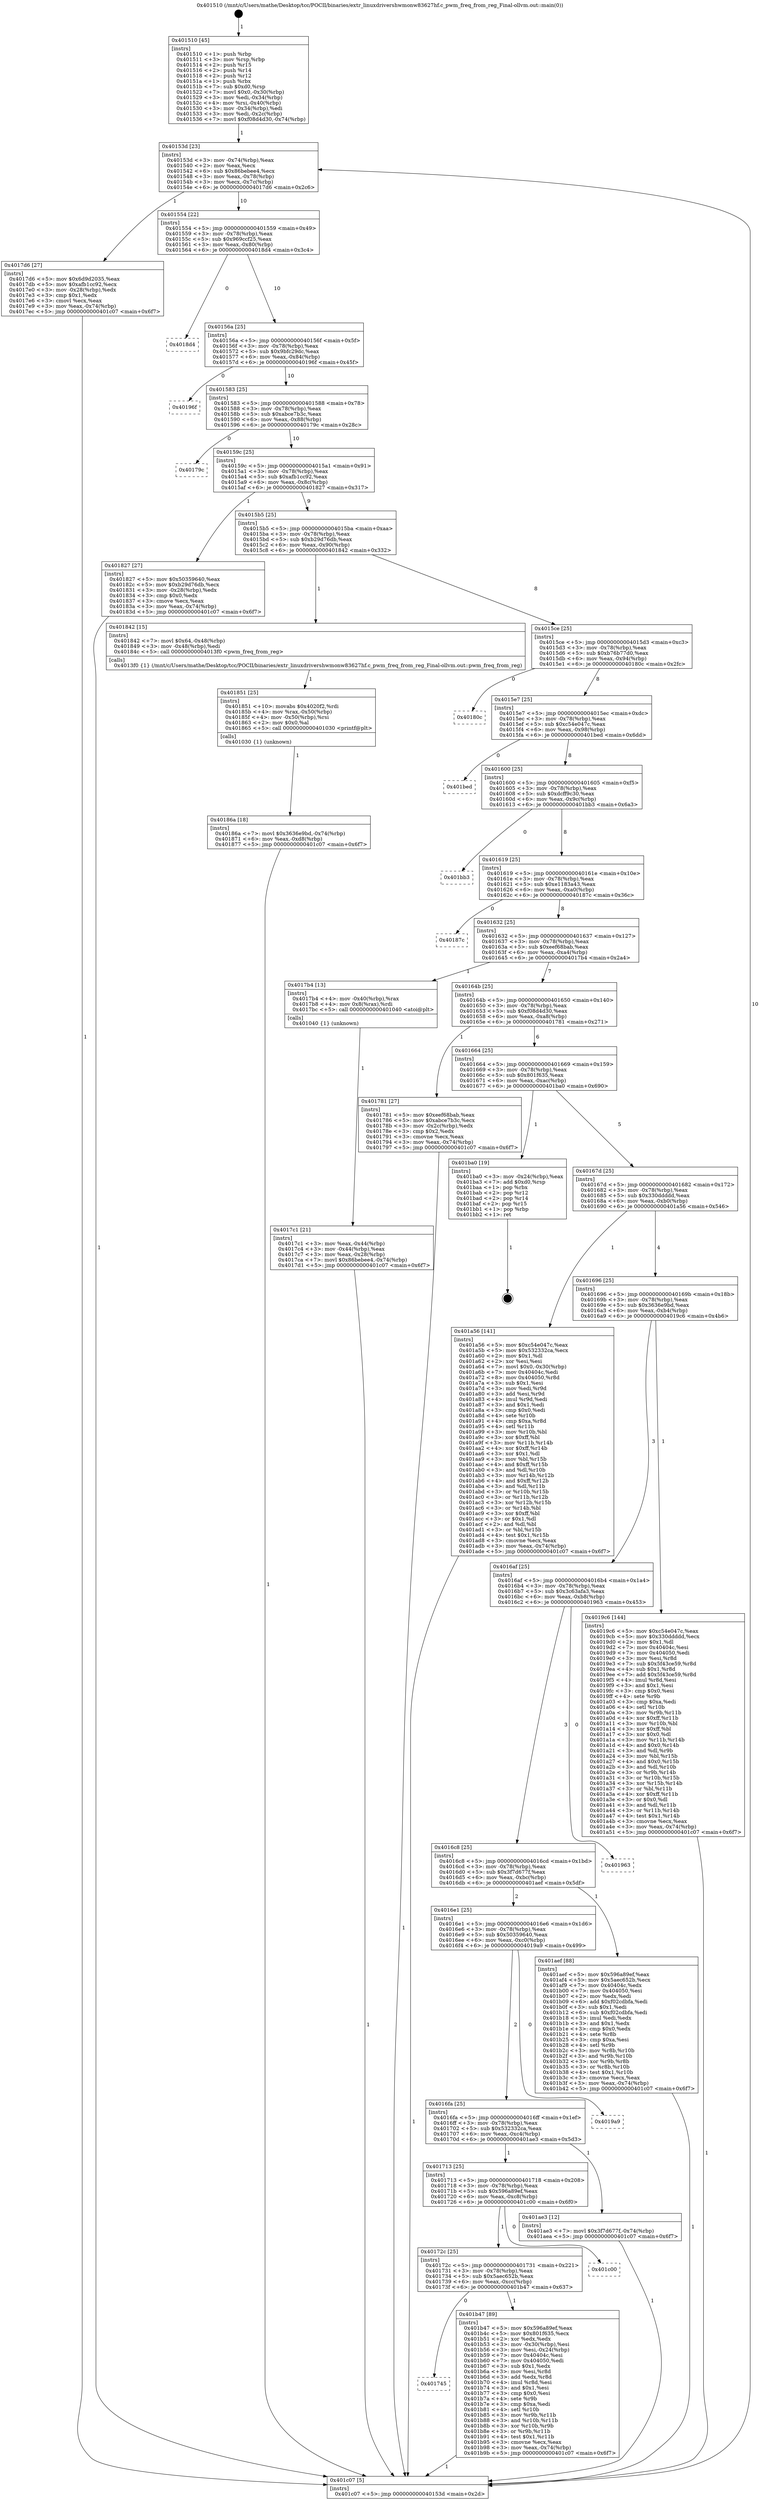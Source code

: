 digraph "0x401510" {
  label = "0x401510 (/mnt/c/Users/mathe/Desktop/tcc/POCII/binaries/extr_linuxdrivershwmonw83627hf.c_pwm_freq_from_reg_Final-ollvm.out::main(0))"
  labelloc = "t"
  node[shape=record]

  Entry [label="",width=0.3,height=0.3,shape=circle,fillcolor=black,style=filled]
  "0x40153d" [label="{
     0x40153d [23]\l
     | [instrs]\l
     &nbsp;&nbsp;0x40153d \<+3\>: mov -0x74(%rbp),%eax\l
     &nbsp;&nbsp;0x401540 \<+2\>: mov %eax,%ecx\l
     &nbsp;&nbsp;0x401542 \<+6\>: sub $0x86bebee4,%ecx\l
     &nbsp;&nbsp;0x401548 \<+3\>: mov %eax,-0x78(%rbp)\l
     &nbsp;&nbsp;0x40154b \<+3\>: mov %ecx,-0x7c(%rbp)\l
     &nbsp;&nbsp;0x40154e \<+6\>: je 00000000004017d6 \<main+0x2c6\>\l
  }"]
  "0x4017d6" [label="{
     0x4017d6 [27]\l
     | [instrs]\l
     &nbsp;&nbsp;0x4017d6 \<+5\>: mov $0x6d9d2035,%eax\l
     &nbsp;&nbsp;0x4017db \<+5\>: mov $0xafb1cc92,%ecx\l
     &nbsp;&nbsp;0x4017e0 \<+3\>: mov -0x28(%rbp),%edx\l
     &nbsp;&nbsp;0x4017e3 \<+3\>: cmp $0x1,%edx\l
     &nbsp;&nbsp;0x4017e6 \<+3\>: cmovl %ecx,%eax\l
     &nbsp;&nbsp;0x4017e9 \<+3\>: mov %eax,-0x74(%rbp)\l
     &nbsp;&nbsp;0x4017ec \<+5\>: jmp 0000000000401c07 \<main+0x6f7\>\l
  }"]
  "0x401554" [label="{
     0x401554 [22]\l
     | [instrs]\l
     &nbsp;&nbsp;0x401554 \<+5\>: jmp 0000000000401559 \<main+0x49\>\l
     &nbsp;&nbsp;0x401559 \<+3\>: mov -0x78(%rbp),%eax\l
     &nbsp;&nbsp;0x40155c \<+5\>: sub $0x969ccf25,%eax\l
     &nbsp;&nbsp;0x401561 \<+3\>: mov %eax,-0x80(%rbp)\l
     &nbsp;&nbsp;0x401564 \<+6\>: je 00000000004018d4 \<main+0x3c4\>\l
  }"]
  Exit [label="",width=0.3,height=0.3,shape=circle,fillcolor=black,style=filled,peripheries=2]
  "0x4018d4" [label="{
     0x4018d4\l
  }", style=dashed]
  "0x40156a" [label="{
     0x40156a [25]\l
     | [instrs]\l
     &nbsp;&nbsp;0x40156a \<+5\>: jmp 000000000040156f \<main+0x5f\>\l
     &nbsp;&nbsp;0x40156f \<+3\>: mov -0x78(%rbp),%eax\l
     &nbsp;&nbsp;0x401572 \<+5\>: sub $0x9bfc29dc,%eax\l
     &nbsp;&nbsp;0x401577 \<+6\>: mov %eax,-0x84(%rbp)\l
     &nbsp;&nbsp;0x40157d \<+6\>: je 000000000040196f \<main+0x45f\>\l
  }"]
  "0x401745" [label="{
     0x401745\l
  }", style=dashed]
  "0x40196f" [label="{
     0x40196f\l
  }", style=dashed]
  "0x401583" [label="{
     0x401583 [25]\l
     | [instrs]\l
     &nbsp;&nbsp;0x401583 \<+5\>: jmp 0000000000401588 \<main+0x78\>\l
     &nbsp;&nbsp;0x401588 \<+3\>: mov -0x78(%rbp),%eax\l
     &nbsp;&nbsp;0x40158b \<+5\>: sub $0xabce7b3c,%eax\l
     &nbsp;&nbsp;0x401590 \<+6\>: mov %eax,-0x88(%rbp)\l
     &nbsp;&nbsp;0x401596 \<+6\>: je 000000000040179c \<main+0x28c\>\l
  }"]
  "0x401b47" [label="{
     0x401b47 [89]\l
     | [instrs]\l
     &nbsp;&nbsp;0x401b47 \<+5\>: mov $0x596a89ef,%eax\l
     &nbsp;&nbsp;0x401b4c \<+5\>: mov $0x801f635,%ecx\l
     &nbsp;&nbsp;0x401b51 \<+2\>: xor %edx,%edx\l
     &nbsp;&nbsp;0x401b53 \<+3\>: mov -0x30(%rbp),%esi\l
     &nbsp;&nbsp;0x401b56 \<+3\>: mov %esi,-0x24(%rbp)\l
     &nbsp;&nbsp;0x401b59 \<+7\>: mov 0x40404c,%esi\l
     &nbsp;&nbsp;0x401b60 \<+7\>: mov 0x404050,%edi\l
     &nbsp;&nbsp;0x401b67 \<+3\>: sub $0x1,%edx\l
     &nbsp;&nbsp;0x401b6a \<+3\>: mov %esi,%r8d\l
     &nbsp;&nbsp;0x401b6d \<+3\>: add %edx,%r8d\l
     &nbsp;&nbsp;0x401b70 \<+4\>: imul %r8d,%esi\l
     &nbsp;&nbsp;0x401b74 \<+3\>: and $0x1,%esi\l
     &nbsp;&nbsp;0x401b77 \<+3\>: cmp $0x0,%esi\l
     &nbsp;&nbsp;0x401b7a \<+4\>: sete %r9b\l
     &nbsp;&nbsp;0x401b7e \<+3\>: cmp $0xa,%edi\l
     &nbsp;&nbsp;0x401b81 \<+4\>: setl %r10b\l
     &nbsp;&nbsp;0x401b85 \<+3\>: mov %r9b,%r11b\l
     &nbsp;&nbsp;0x401b88 \<+3\>: and %r10b,%r11b\l
     &nbsp;&nbsp;0x401b8b \<+3\>: xor %r10b,%r9b\l
     &nbsp;&nbsp;0x401b8e \<+3\>: or %r9b,%r11b\l
     &nbsp;&nbsp;0x401b91 \<+4\>: test $0x1,%r11b\l
     &nbsp;&nbsp;0x401b95 \<+3\>: cmovne %ecx,%eax\l
     &nbsp;&nbsp;0x401b98 \<+3\>: mov %eax,-0x74(%rbp)\l
     &nbsp;&nbsp;0x401b9b \<+5\>: jmp 0000000000401c07 \<main+0x6f7\>\l
  }"]
  "0x40179c" [label="{
     0x40179c\l
  }", style=dashed]
  "0x40159c" [label="{
     0x40159c [25]\l
     | [instrs]\l
     &nbsp;&nbsp;0x40159c \<+5\>: jmp 00000000004015a1 \<main+0x91\>\l
     &nbsp;&nbsp;0x4015a1 \<+3\>: mov -0x78(%rbp),%eax\l
     &nbsp;&nbsp;0x4015a4 \<+5\>: sub $0xafb1cc92,%eax\l
     &nbsp;&nbsp;0x4015a9 \<+6\>: mov %eax,-0x8c(%rbp)\l
     &nbsp;&nbsp;0x4015af \<+6\>: je 0000000000401827 \<main+0x317\>\l
  }"]
  "0x40172c" [label="{
     0x40172c [25]\l
     | [instrs]\l
     &nbsp;&nbsp;0x40172c \<+5\>: jmp 0000000000401731 \<main+0x221\>\l
     &nbsp;&nbsp;0x401731 \<+3\>: mov -0x78(%rbp),%eax\l
     &nbsp;&nbsp;0x401734 \<+5\>: sub $0x5aec652b,%eax\l
     &nbsp;&nbsp;0x401739 \<+6\>: mov %eax,-0xcc(%rbp)\l
     &nbsp;&nbsp;0x40173f \<+6\>: je 0000000000401b47 \<main+0x637\>\l
  }"]
  "0x401827" [label="{
     0x401827 [27]\l
     | [instrs]\l
     &nbsp;&nbsp;0x401827 \<+5\>: mov $0x50359640,%eax\l
     &nbsp;&nbsp;0x40182c \<+5\>: mov $0xb29d76db,%ecx\l
     &nbsp;&nbsp;0x401831 \<+3\>: mov -0x28(%rbp),%edx\l
     &nbsp;&nbsp;0x401834 \<+3\>: cmp $0x0,%edx\l
     &nbsp;&nbsp;0x401837 \<+3\>: cmove %ecx,%eax\l
     &nbsp;&nbsp;0x40183a \<+3\>: mov %eax,-0x74(%rbp)\l
     &nbsp;&nbsp;0x40183d \<+5\>: jmp 0000000000401c07 \<main+0x6f7\>\l
  }"]
  "0x4015b5" [label="{
     0x4015b5 [25]\l
     | [instrs]\l
     &nbsp;&nbsp;0x4015b5 \<+5\>: jmp 00000000004015ba \<main+0xaa\>\l
     &nbsp;&nbsp;0x4015ba \<+3\>: mov -0x78(%rbp),%eax\l
     &nbsp;&nbsp;0x4015bd \<+5\>: sub $0xb29d76db,%eax\l
     &nbsp;&nbsp;0x4015c2 \<+6\>: mov %eax,-0x90(%rbp)\l
     &nbsp;&nbsp;0x4015c8 \<+6\>: je 0000000000401842 \<main+0x332\>\l
  }"]
  "0x401c00" [label="{
     0x401c00\l
  }", style=dashed]
  "0x401842" [label="{
     0x401842 [15]\l
     | [instrs]\l
     &nbsp;&nbsp;0x401842 \<+7\>: movl $0x64,-0x48(%rbp)\l
     &nbsp;&nbsp;0x401849 \<+3\>: mov -0x48(%rbp),%edi\l
     &nbsp;&nbsp;0x40184c \<+5\>: call 00000000004013f0 \<pwm_freq_from_reg\>\l
     | [calls]\l
     &nbsp;&nbsp;0x4013f0 \{1\} (/mnt/c/Users/mathe/Desktop/tcc/POCII/binaries/extr_linuxdrivershwmonw83627hf.c_pwm_freq_from_reg_Final-ollvm.out::pwm_freq_from_reg)\l
  }"]
  "0x4015ce" [label="{
     0x4015ce [25]\l
     | [instrs]\l
     &nbsp;&nbsp;0x4015ce \<+5\>: jmp 00000000004015d3 \<main+0xc3\>\l
     &nbsp;&nbsp;0x4015d3 \<+3\>: mov -0x78(%rbp),%eax\l
     &nbsp;&nbsp;0x4015d6 \<+5\>: sub $0xb76b77d0,%eax\l
     &nbsp;&nbsp;0x4015db \<+6\>: mov %eax,-0x94(%rbp)\l
     &nbsp;&nbsp;0x4015e1 \<+6\>: je 000000000040180c \<main+0x2fc\>\l
  }"]
  "0x401713" [label="{
     0x401713 [25]\l
     | [instrs]\l
     &nbsp;&nbsp;0x401713 \<+5\>: jmp 0000000000401718 \<main+0x208\>\l
     &nbsp;&nbsp;0x401718 \<+3\>: mov -0x78(%rbp),%eax\l
     &nbsp;&nbsp;0x40171b \<+5\>: sub $0x596a89ef,%eax\l
     &nbsp;&nbsp;0x401720 \<+6\>: mov %eax,-0xc8(%rbp)\l
     &nbsp;&nbsp;0x401726 \<+6\>: je 0000000000401c00 \<main+0x6f0\>\l
  }"]
  "0x40180c" [label="{
     0x40180c\l
  }", style=dashed]
  "0x4015e7" [label="{
     0x4015e7 [25]\l
     | [instrs]\l
     &nbsp;&nbsp;0x4015e7 \<+5\>: jmp 00000000004015ec \<main+0xdc\>\l
     &nbsp;&nbsp;0x4015ec \<+3\>: mov -0x78(%rbp),%eax\l
     &nbsp;&nbsp;0x4015ef \<+5\>: sub $0xc54e047c,%eax\l
     &nbsp;&nbsp;0x4015f4 \<+6\>: mov %eax,-0x98(%rbp)\l
     &nbsp;&nbsp;0x4015fa \<+6\>: je 0000000000401bed \<main+0x6dd\>\l
  }"]
  "0x401ae3" [label="{
     0x401ae3 [12]\l
     | [instrs]\l
     &nbsp;&nbsp;0x401ae3 \<+7\>: movl $0x3f7d677f,-0x74(%rbp)\l
     &nbsp;&nbsp;0x401aea \<+5\>: jmp 0000000000401c07 \<main+0x6f7\>\l
  }"]
  "0x401bed" [label="{
     0x401bed\l
  }", style=dashed]
  "0x401600" [label="{
     0x401600 [25]\l
     | [instrs]\l
     &nbsp;&nbsp;0x401600 \<+5\>: jmp 0000000000401605 \<main+0xf5\>\l
     &nbsp;&nbsp;0x401605 \<+3\>: mov -0x78(%rbp),%eax\l
     &nbsp;&nbsp;0x401608 \<+5\>: sub $0xdcff9c30,%eax\l
     &nbsp;&nbsp;0x40160d \<+6\>: mov %eax,-0x9c(%rbp)\l
     &nbsp;&nbsp;0x401613 \<+6\>: je 0000000000401bb3 \<main+0x6a3\>\l
  }"]
  "0x4016fa" [label="{
     0x4016fa [25]\l
     | [instrs]\l
     &nbsp;&nbsp;0x4016fa \<+5\>: jmp 00000000004016ff \<main+0x1ef\>\l
     &nbsp;&nbsp;0x4016ff \<+3\>: mov -0x78(%rbp),%eax\l
     &nbsp;&nbsp;0x401702 \<+5\>: sub $0x532332ca,%eax\l
     &nbsp;&nbsp;0x401707 \<+6\>: mov %eax,-0xc4(%rbp)\l
     &nbsp;&nbsp;0x40170d \<+6\>: je 0000000000401ae3 \<main+0x5d3\>\l
  }"]
  "0x401bb3" [label="{
     0x401bb3\l
  }", style=dashed]
  "0x401619" [label="{
     0x401619 [25]\l
     | [instrs]\l
     &nbsp;&nbsp;0x401619 \<+5\>: jmp 000000000040161e \<main+0x10e\>\l
     &nbsp;&nbsp;0x40161e \<+3\>: mov -0x78(%rbp),%eax\l
     &nbsp;&nbsp;0x401621 \<+5\>: sub $0xe1183a43,%eax\l
     &nbsp;&nbsp;0x401626 \<+6\>: mov %eax,-0xa0(%rbp)\l
     &nbsp;&nbsp;0x40162c \<+6\>: je 000000000040187c \<main+0x36c\>\l
  }"]
  "0x4019a9" [label="{
     0x4019a9\l
  }", style=dashed]
  "0x40187c" [label="{
     0x40187c\l
  }", style=dashed]
  "0x401632" [label="{
     0x401632 [25]\l
     | [instrs]\l
     &nbsp;&nbsp;0x401632 \<+5\>: jmp 0000000000401637 \<main+0x127\>\l
     &nbsp;&nbsp;0x401637 \<+3\>: mov -0x78(%rbp),%eax\l
     &nbsp;&nbsp;0x40163a \<+5\>: sub $0xeef68bab,%eax\l
     &nbsp;&nbsp;0x40163f \<+6\>: mov %eax,-0xa4(%rbp)\l
     &nbsp;&nbsp;0x401645 \<+6\>: je 00000000004017b4 \<main+0x2a4\>\l
  }"]
  "0x4016e1" [label="{
     0x4016e1 [25]\l
     | [instrs]\l
     &nbsp;&nbsp;0x4016e1 \<+5\>: jmp 00000000004016e6 \<main+0x1d6\>\l
     &nbsp;&nbsp;0x4016e6 \<+3\>: mov -0x78(%rbp),%eax\l
     &nbsp;&nbsp;0x4016e9 \<+5\>: sub $0x50359640,%eax\l
     &nbsp;&nbsp;0x4016ee \<+6\>: mov %eax,-0xc0(%rbp)\l
     &nbsp;&nbsp;0x4016f4 \<+6\>: je 00000000004019a9 \<main+0x499\>\l
  }"]
  "0x4017b4" [label="{
     0x4017b4 [13]\l
     | [instrs]\l
     &nbsp;&nbsp;0x4017b4 \<+4\>: mov -0x40(%rbp),%rax\l
     &nbsp;&nbsp;0x4017b8 \<+4\>: mov 0x8(%rax),%rdi\l
     &nbsp;&nbsp;0x4017bc \<+5\>: call 0000000000401040 \<atoi@plt\>\l
     | [calls]\l
     &nbsp;&nbsp;0x401040 \{1\} (unknown)\l
  }"]
  "0x40164b" [label="{
     0x40164b [25]\l
     | [instrs]\l
     &nbsp;&nbsp;0x40164b \<+5\>: jmp 0000000000401650 \<main+0x140\>\l
     &nbsp;&nbsp;0x401650 \<+3\>: mov -0x78(%rbp),%eax\l
     &nbsp;&nbsp;0x401653 \<+5\>: sub $0xf08d4d30,%eax\l
     &nbsp;&nbsp;0x401658 \<+6\>: mov %eax,-0xa8(%rbp)\l
     &nbsp;&nbsp;0x40165e \<+6\>: je 0000000000401781 \<main+0x271\>\l
  }"]
  "0x401aef" [label="{
     0x401aef [88]\l
     | [instrs]\l
     &nbsp;&nbsp;0x401aef \<+5\>: mov $0x596a89ef,%eax\l
     &nbsp;&nbsp;0x401af4 \<+5\>: mov $0x5aec652b,%ecx\l
     &nbsp;&nbsp;0x401af9 \<+7\>: mov 0x40404c,%edx\l
     &nbsp;&nbsp;0x401b00 \<+7\>: mov 0x404050,%esi\l
     &nbsp;&nbsp;0x401b07 \<+2\>: mov %edx,%edi\l
     &nbsp;&nbsp;0x401b09 \<+6\>: add $0xf02cdbfa,%edi\l
     &nbsp;&nbsp;0x401b0f \<+3\>: sub $0x1,%edi\l
     &nbsp;&nbsp;0x401b12 \<+6\>: sub $0xf02cdbfa,%edi\l
     &nbsp;&nbsp;0x401b18 \<+3\>: imul %edi,%edx\l
     &nbsp;&nbsp;0x401b1b \<+3\>: and $0x1,%edx\l
     &nbsp;&nbsp;0x401b1e \<+3\>: cmp $0x0,%edx\l
     &nbsp;&nbsp;0x401b21 \<+4\>: sete %r8b\l
     &nbsp;&nbsp;0x401b25 \<+3\>: cmp $0xa,%esi\l
     &nbsp;&nbsp;0x401b28 \<+4\>: setl %r9b\l
     &nbsp;&nbsp;0x401b2c \<+3\>: mov %r8b,%r10b\l
     &nbsp;&nbsp;0x401b2f \<+3\>: and %r9b,%r10b\l
     &nbsp;&nbsp;0x401b32 \<+3\>: xor %r9b,%r8b\l
     &nbsp;&nbsp;0x401b35 \<+3\>: or %r8b,%r10b\l
     &nbsp;&nbsp;0x401b38 \<+4\>: test $0x1,%r10b\l
     &nbsp;&nbsp;0x401b3c \<+3\>: cmovne %ecx,%eax\l
     &nbsp;&nbsp;0x401b3f \<+3\>: mov %eax,-0x74(%rbp)\l
     &nbsp;&nbsp;0x401b42 \<+5\>: jmp 0000000000401c07 \<main+0x6f7\>\l
  }"]
  "0x401781" [label="{
     0x401781 [27]\l
     | [instrs]\l
     &nbsp;&nbsp;0x401781 \<+5\>: mov $0xeef68bab,%eax\l
     &nbsp;&nbsp;0x401786 \<+5\>: mov $0xabce7b3c,%ecx\l
     &nbsp;&nbsp;0x40178b \<+3\>: mov -0x2c(%rbp),%edx\l
     &nbsp;&nbsp;0x40178e \<+3\>: cmp $0x2,%edx\l
     &nbsp;&nbsp;0x401791 \<+3\>: cmovne %ecx,%eax\l
     &nbsp;&nbsp;0x401794 \<+3\>: mov %eax,-0x74(%rbp)\l
     &nbsp;&nbsp;0x401797 \<+5\>: jmp 0000000000401c07 \<main+0x6f7\>\l
  }"]
  "0x401664" [label="{
     0x401664 [25]\l
     | [instrs]\l
     &nbsp;&nbsp;0x401664 \<+5\>: jmp 0000000000401669 \<main+0x159\>\l
     &nbsp;&nbsp;0x401669 \<+3\>: mov -0x78(%rbp),%eax\l
     &nbsp;&nbsp;0x40166c \<+5\>: sub $0x801f635,%eax\l
     &nbsp;&nbsp;0x401671 \<+6\>: mov %eax,-0xac(%rbp)\l
     &nbsp;&nbsp;0x401677 \<+6\>: je 0000000000401ba0 \<main+0x690\>\l
  }"]
  "0x401c07" [label="{
     0x401c07 [5]\l
     | [instrs]\l
     &nbsp;&nbsp;0x401c07 \<+5\>: jmp 000000000040153d \<main+0x2d\>\l
  }"]
  "0x401510" [label="{
     0x401510 [45]\l
     | [instrs]\l
     &nbsp;&nbsp;0x401510 \<+1\>: push %rbp\l
     &nbsp;&nbsp;0x401511 \<+3\>: mov %rsp,%rbp\l
     &nbsp;&nbsp;0x401514 \<+2\>: push %r15\l
     &nbsp;&nbsp;0x401516 \<+2\>: push %r14\l
     &nbsp;&nbsp;0x401518 \<+2\>: push %r12\l
     &nbsp;&nbsp;0x40151a \<+1\>: push %rbx\l
     &nbsp;&nbsp;0x40151b \<+7\>: sub $0xd0,%rsp\l
     &nbsp;&nbsp;0x401522 \<+7\>: movl $0x0,-0x30(%rbp)\l
     &nbsp;&nbsp;0x401529 \<+3\>: mov %edi,-0x34(%rbp)\l
     &nbsp;&nbsp;0x40152c \<+4\>: mov %rsi,-0x40(%rbp)\l
     &nbsp;&nbsp;0x401530 \<+3\>: mov -0x34(%rbp),%edi\l
     &nbsp;&nbsp;0x401533 \<+3\>: mov %edi,-0x2c(%rbp)\l
     &nbsp;&nbsp;0x401536 \<+7\>: movl $0xf08d4d30,-0x74(%rbp)\l
  }"]
  "0x4017c1" [label="{
     0x4017c1 [21]\l
     | [instrs]\l
     &nbsp;&nbsp;0x4017c1 \<+3\>: mov %eax,-0x44(%rbp)\l
     &nbsp;&nbsp;0x4017c4 \<+3\>: mov -0x44(%rbp),%eax\l
     &nbsp;&nbsp;0x4017c7 \<+3\>: mov %eax,-0x28(%rbp)\l
     &nbsp;&nbsp;0x4017ca \<+7\>: movl $0x86bebee4,-0x74(%rbp)\l
     &nbsp;&nbsp;0x4017d1 \<+5\>: jmp 0000000000401c07 \<main+0x6f7\>\l
  }"]
  "0x401851" [label="{
     0x401851 [25]\l
     | [instrs]\l
     &nbsp;&nbsp;0x401851 \<+10\>: movabs $0x4020f2,%rdi\l
     &nbsp;&nbsp;0x40185b \<+4\>: mov %rax,-0x50(%rbp)\l
     &nbsp;&nbsp;0x40185f \<+4\>: mov -0x50(%rbp),%rsi\l
     &nbsp;&nbsp;0x401863 \<+2\>: mov $0x0,%al\l
     &nbsp;&nbsp;0x401865 \<+5\>: call 0000000000401030 \<printf@plt\>\l
     | [calls]\l
     &nbsp;&nbsp;0x401030 \{1\} (unknown)\l
  }"]
  "0x40186a" [label="{
     0x40186a [18]\l
     | [instrs]\l
     &nbsp;&nbsp;0x40186a \<+7\>: movl $0x3636e9bd,-0x74(%rbp)\l
     &nbsp;&nbsp;0x401871 \<+6\>: mov %eax,-0xd8(%rbp)\l
     &nbsp;&nbsp;0x401877 \<+5\>: jmp 0000000000401c07 \<main+0x6f7\>\l
  }"]
  "0x4016c8" [label="{
     0x4016c8 [25]\l
     | [instrs]\l
     &nbsp;&nbsp;0x4016c8 \<+5\>: jmp 00000000004016cd \<main+0x1bd\>\l
     &nbsp;&nbsp;0x4016cd \<+3\>: mov -0x78(%rbp),%eax\l
     &nbsp;&nbsp;0x4016d0 \<+5\>: sub $0x3f7d677f,%eax\l
     &nbsp;&nbsp;0x4016d5 \<+6\>: mov %eax,-0xbc(%rbp)\l
     &nbsp;&nbsp;0x4016db \<+6\>: je 0000000000401aef \<main+0x5df\>\l
  }"]
  "0x401ba0" [label="{
     0x401ba0 [19]\l
     | [instrs]\l
     &nbsp;&nbsp;0x401ba0 \<+3\>: mov -0x24(%rbp),%eax\l
     &nbsp;&nbsp;0x401ba3 \<+7\>: add $0xd0,%rsp\l
     &nbsp;&nbsp;0x401baa \<+1\>: pop %rbx\l
     &nbsp;&nbsp;0x401bab \<+2\>: pop %r12\l
     &nbsp;&nbsp;0x401bad \<+2\>: pop %r14\l
     &nbsp;&nbsp;0x401baf \<+2\>: pop %r15\l
     &nbsp;&nbsp;0x401bb1 \<+1\>: pop %rbp\l
     &nbsp;&nbsp;0x401bb2 \<+1\>: ret\l
  }"]
  "0x40167d" [label="{
     0x40167d [25]\l
     | [instrs]\l
     &nbsp;&nbsp;0x40167d \<+5\>: jmp 0000000000401682 \<main+0x172\>\l
     &nbsp;&nbsp;0x401682 \<+3\>: mov -0x78(%rbp),%eax\l
     &nbsp;&nbsp;0x401685 \<+5\>: sub $0x330ddddd,%eax\l
     &nbsp;&nbsp;0x40168a \<+6\>: mov %eax,-0xb0(%rbp)\l
     &nbsp;&nbsp;0x401690 \<+6\>: je 0000000000401a56 \<main+0x546\>\l
  }"]
  "0x401963" [label="{
     0x401963\l
  }", style=dashed]
  "0x401a56" [label="{
     0x401a56 [141]\l
     | [instrs]\l
     &nbsp;&nbsp;0x401a56 \<+5\>: mov $0xc54e047c,%eax\l
     &nbsp;&nbsp;0x401a5b \<+5\>: mov $0x532332ca,%ecx\l
     &nbsp;&nbsp;0x401a60 \<+2\>: mov $0x1,%dl\l
     &nbsp;&nbsp;0x401a62 \<+2\>: xor %esi,%esi\l
     &nbsp;&nbsp;0x401a64 \<+7\>: movl $0x0,-0x30(%rbp)\l
     &nbsp;&nbsp;0x401a6b \<+7\>: mov 0x40404c,%edi\l
     &nbsp;&nbsp;0x401a72 \<+8\>: mov 0x404050,%r8d\l
     &nbsp;&nbsp;0x401a7a \<+3\>: sub $0x1,%esi\l
     &nbsp;&nbsp;0x401a7d \<+3\>: mov %edi,%r9d\l
     &nbsp;&nbsp;0x401a80 \<+3\>: add %esi,%r9d\l
     &nbsp;&nbsp;0x401a83 \<+4\>: imul %r9d,%edi\l
     &nbsp;&nbsp;0x401a87 \<+3\>: and $0x1,%edi\l
     &nbsp;&nbsp;0x401a8a \<+3\>: cmp $0x0,%edi\l
     &nbsp;&nbsp;0x401a8d \<+4\>: sete %r10b\l
     &nbsp;&nbsp;0x401a91 \<+4\>: cmp $0xa,%r8d\l
     &nbsp;&nbsp;0x401a95 \<+4\>: setl %r11b\l
     &nbsp;&nbsp;0x401a99 \<+3\>: mov %r10b,%bl\l
     &nbsp;&nbsp;0x401a9c \<+3\>: xor $0xff,%bl\l
     &nbsp;&nbsp;0x401a9f \<+3\>: mov %r11b,%r14b\l
     &nbsp;&nbsp;0x401aa2 \<+4\>: xor $0xff,%r14b\l
     &nbsp;&nbsp;0x401aa6 \<+3\>: xor $0x1,%dl\l
     &nbsp;&nbsp;0x401aa9 \<+3\>: mov %bl,%r15b\l
     &nbsp;&nbsp;0x401aac \<+4\>: and $0xff,%r15b\l
     &nbsp;&nbsp;0x401ab0 \<+3\>: and %dl,%r10b\l
     &nbsp;&nbsp;0x401ab3 \<+3\>: mov %r14b,%r12b\l
     &nbsp;&nbsp;0x401ab6 \<+4\>: and $0xff,%r12b\l
     &nbsp;&nbsp;0x401aba \<+3\>: and %dl,%r11b\l
     &nbsp;&nbsp;0x401abd \<+3\>: or %r10b,%r15b\l
     &nbsp;&nbsp;0x401ac0 \<+3\>: or %r11b,%r12b\l
     &nbsp;&nbsp;0x401ac3 \<+3\>: xor %r12b,%r15b\l
     &nbsp;&nbsp;0x401ac6 \<+3\>: or %r14b,%bl\l
     &nbsp;&nbsp;0x401ac9 \<+3\>: xor $0xff,%bl\l
     &nbsp;&nbsp;0x401acc \<+3\>: or $0x1,%dl\l
     &nbsp;&nbsp;0x401acf \<+2\>: and %dl,%bl\l
     &nbsp;&nbsp;0x401ad1 \<+3\>: or %bl,%r15b\l
     &nbsp;&nbsp;0x401ad4 \<+4\>: test $0x1,%r15b\l
     &nbsp;&nbsp;0x401ad8 \<+3\>: cmovne %ecx,%eax\l
     &nbsp;&nbsp;0x401adb \<+3\>: mov %eax,-0x74(%rbp)\l
     &nbsp;&nbsp;0x401ade \<+5\>: jmp 0000000000401c07 \<main+0x6f7\>\l
  }"]
  "0x401696" [label="{
     0x401696 [25]\l
     | [instrs]\l
     &nbsp;&nbsp;0x401696 \<+5\>: jmp 000000000040169b \<main+0x18b\>\l
     &nbsp;&nbsp;0x40169b \<+3\>: mov -0x78(%rbp),%eax\l
     &nbsp;&nbsp;0x40169e \<+5\>: sub $0x3636e9bd,%eax\l
     &nbsp;&nbsp;0x4016a3 \<+6\>: mov %eax,-0xb4(%rbp)\l
     &nbsp;&nbsp;0x4016a9 \<+6\>: je 00000000004019c6 \<main+0x4b6\>\l
  }"]
  "0x4016af" [label="{
     0x4016af [25]\l
     | [instrs]\l
     &nbsp;&nbsp;0x4016af \<+5\>: jmp 00000000004016b4 \<main+0x1a4\>\l
     &nbsp;&nbsp;0x4016b4 \<+3\>: mov -0x78(%rbp),%eax\l
     &nbsp;&nbsp;0x4016b7 \<+5\>: sub $0x3c63afa3,%eax\l
     &nbsp;&nbsp;0x4016bc \<+6\>: mov %eax,-0xb8(%rbp)\l
     &nbsp;&nbsp;0x4016c2 \<+6\>: je 0000000000401963 \<main+0x453\>\l
  }"]
  "0x4019c6" [label="{
     0x4019c6 [144]\l
     | [instrs]\l
     &nbsp;&nbsp;0x4019c6 \<+5\>: mov $0xc54e047c,%eax\l
     &nbsp;&nbsp;0x4019cb \<+5\>: mov $0x330ddddd,%ecx\l
     &nbsp;&nbsp;0x4019d0 \<+2\>: mov $0x1,%dl\l
     &nbsp;&nbsp;0x4019d2 \<+7\>: mov 0x40404c,%esi\l
     &nbsp;&nbsp;0x4019d9 \<+7\>: mov 0x404050,%edi\l
     &nbsp;&nbsp;0x4019e0 \<+3\>: mov %esi,%r8d\l
     &nbsp;&nbsp;0x4019e3 \<+7\>: sub $0x5f43ce59,%r8d\l
     &nbsp;&nbsp;0x4019ea \<+4\>: sub $0x1,%r8d\l
     &nbsp;&nbsp;0x4019ee \<+7\>: add $0x5f43ce59,%r8d\l
     &nbsp;&nbsp;0x4019f5 \<+4\>: imul %r8d,%esi\l
     &nbsp;&nbsp;0x4019f9 \<+3\>: and $0x1,%esi\l
     &nbsp;&nbsp;0x4019fc \<+3\>: cmp $0x0,%esi\l
     &nbsp;&nbsp;0x4019ff \<+4\>: sete %r9b\l
     &nbsp;&nbsp;0x401a03 \<+3\>: cmp $0xa,%edi\l
     &nbsp;&nbsp;0x401a06 \<+4\>: setl %r10b\l
     &nbsp;&nbsp;0x401a0a \<+3\>: mov %r9b,%r11b\l
     &nbsp;&nbsp;0x401a0d \<+4\>: xor $0xff,%r11b\l
     &nbsp;&nbsp;0x401a11 \<+3\>: mov %r10b,%bl\l
     &nbsp;&nbsp;0x401a14 \<+3\>: xor $0xff,%bl\l
     &nbsp;&nbsp;0x401a17 \<+3\>: xor $0x0,%dl\l
     &nbsp;&nbsp;0x401a1a \<+3\>: mov %r11b,%r14b\l
     &nbsp;&nbsp;0x401a1d \<+4\>: and $0x0,%r14b\l
     &nbsp;&nbsp;0x401a21 \<+3\>: and %dl,%r9b\l
     &nbsp;&nbsp;0x401a24 \<+3\>: mov %bl,%r15b\l
     &nbsp;&nbsp;0x401a27 \<+4\>: and $0x0,%r15b\l
     &nbsp;&nbsp;0x401a2b \<+3\>: and %dl,%r10b\l
     &nbsp;&nbsp;0x401a2e \<+3\>: or %r9b,%r14b\l
     &nbsp;&nbsp;0x401a31 \<+3\>: or %r10b,%r15b\l
     &nbsp;&nbsp;0x401a34 \<+3\>: xor %r15b,%r14b\l
     &nbsp;&nbsp;0x401a37 \<+3\>: or %bl,%r11b\l
     &nbsp;&nbsp;0x401a3a \<+4\>: xor $0xff,%r11b\l
     &nbsp;&nbsp;0x401a3e \<+3\>: or $0x0,%dl\l
     &nbsp;&nbsp;0x401a41 \<+3\>: and %dl,%r11b\l
     &nbsp;&nbsp;0x401a44 \<+3\>: or %r11b,%r14b\l
     &nbsp;&nbsp;0x401a47 \<+4\>: test $0x1,%r14b\l
     &nbsp;&nbsp;0x401a4b \<+3\>: cmovne %ecx,%eax\l
     &nbsp;&nbsp;0x401a4e \<+3\>: mov %eax,-0x74(%rbp)\l
     &nbsp;&nbsp;0x401a51 \<+5\>: jmp 0000000000401c07 \<main+0x6f7\>\l
  }"]
  Entry -> "0x401510" [label=" 1"]
  "0x40153d" -> "0x4017d6" [label=" 1"]
  "0x40153d" -> "0x401554" [label=" 10"]
  "0x401ba0" -> Exit [label=" 1"]
  "0x401554" -> "0x4018d4" [label=" 0"]
  "0x401554" -> "0x40156a" [label=" 10"]
  "0x401b47" -> "0x401c07" [label=" 1"]
  "0x40156a" -> "0x40196f" [label=" 0"]
  "0x40156a" -> "0x401583" [label=" 10"]
  "0x40172c" -> "0x401745" [label=" 0"]
  "0x401583" -> "0x40179c" [label=" 0"]
  "0x401583" -> "0x40159c" [label=" 10"]
  "0x40172c" -> "0x401b47" [label=" 1"]
  "0x40159c" -> "0x401827" [label=" 1"]
  "0x40159c" -> "0x4015b5" [label=" 9"]
  "0x401713" -> "0x40172c" [label=" 1"]
  "0x4015b5" -> "0x401842" [label=" 1"]
  "0x4015b5" -> "0x4015ce" [label=" 8"]
  "0x401713" -> "0x401c00" [label=" 0"]
  "0x4015ce" -> "0x40180c" [label=" 0"]
  "0x4015ce" -> "0x4015e7" [label=" 8"]
  "0x401aef" -> "0x401c07" [label=" 1"]
  "0x4015e7" -> "0x401bed" [label=" 0"]
  "0x4015e7" -> "0x401600" [label=" 8"]
  "0x401ae3" -> "0x401c07" [label=" 1"]
  "0x401600" -> "0x401bb3" [label=" 0"]
  "0x401600" -> "0x401619" [label=" 8"]
  "0x4016fa" -> "0x401ae3" [label=" 1"]
  "0x401619" -> "0x40187c" [label=" 0"]
  "0x401619" -> "0x401632" [label=" 8"]
  "0x4016fa" -> "0x401713" [label=" 1"]
  "0x401632" -> "0x4017b4" [label=" 1"]
  "0x401632" -> "0x40164b" [label=" 7"]
  "0x4016e1" -> "0x4019a9" [label=" 0"]
  "0x40164b" -> "0x401781" [label=" 1"]
  "0x40164b" -> "0x401664" [label=" 6"]
  "0x401781" -> "0x401c07" [label=" 1"]
  "0x401510" -> "0x40153d" [label=" 1"]
  "0x401c07" -> "0x40153d" [label=" 10"]
  "0x4017b4" -> "0x4017c1" [label=" 1"]
  "0x4017c1" -> "0x401c07" [label=" 1"]
  "0x4017d6" -> "0x401c07" [label=" 1"]
  "0x401827" -> "0x401c07" [label=" 1"]
  "0x401842" -> "0x401851" [label=" 1"]
  "0x401851" -> "0x40186a" [label=" 1"]
  "0x40186a" -> "0x401c07" [label=" 1"]
  "0x4016e1" -> "0x4016fa" [label=" 2"]
  "0x401664" -> "0x401ba0" [label=" 1"]
  "0x401664" -> "0x40167d" [label=" 5"]
  "0x4016c8" -> "0x401aef" [label=" 1"]
  "0x40167d" -> "0x401a56" [label=" 1"]
  "0x40167d" -> "0x401696" [label=" 4"]
  "0x4016c8" -> "0x4016e1" [label=" 2"]
  "0x401696" -> "0x4019c6" [label=" 1"]
  "0x401696" -> "0x4016af" [label=" 3"]
  "0x4019c6" -> "0x401c07" [label=" 1"]
  "0x401a56" -> "0x401c07" [label=" 1"]
  "0x4016af" -> "0x4016c8" [label=" 3"]
  "0x4016af" -> "0x401963" [label=" 0"]
}
